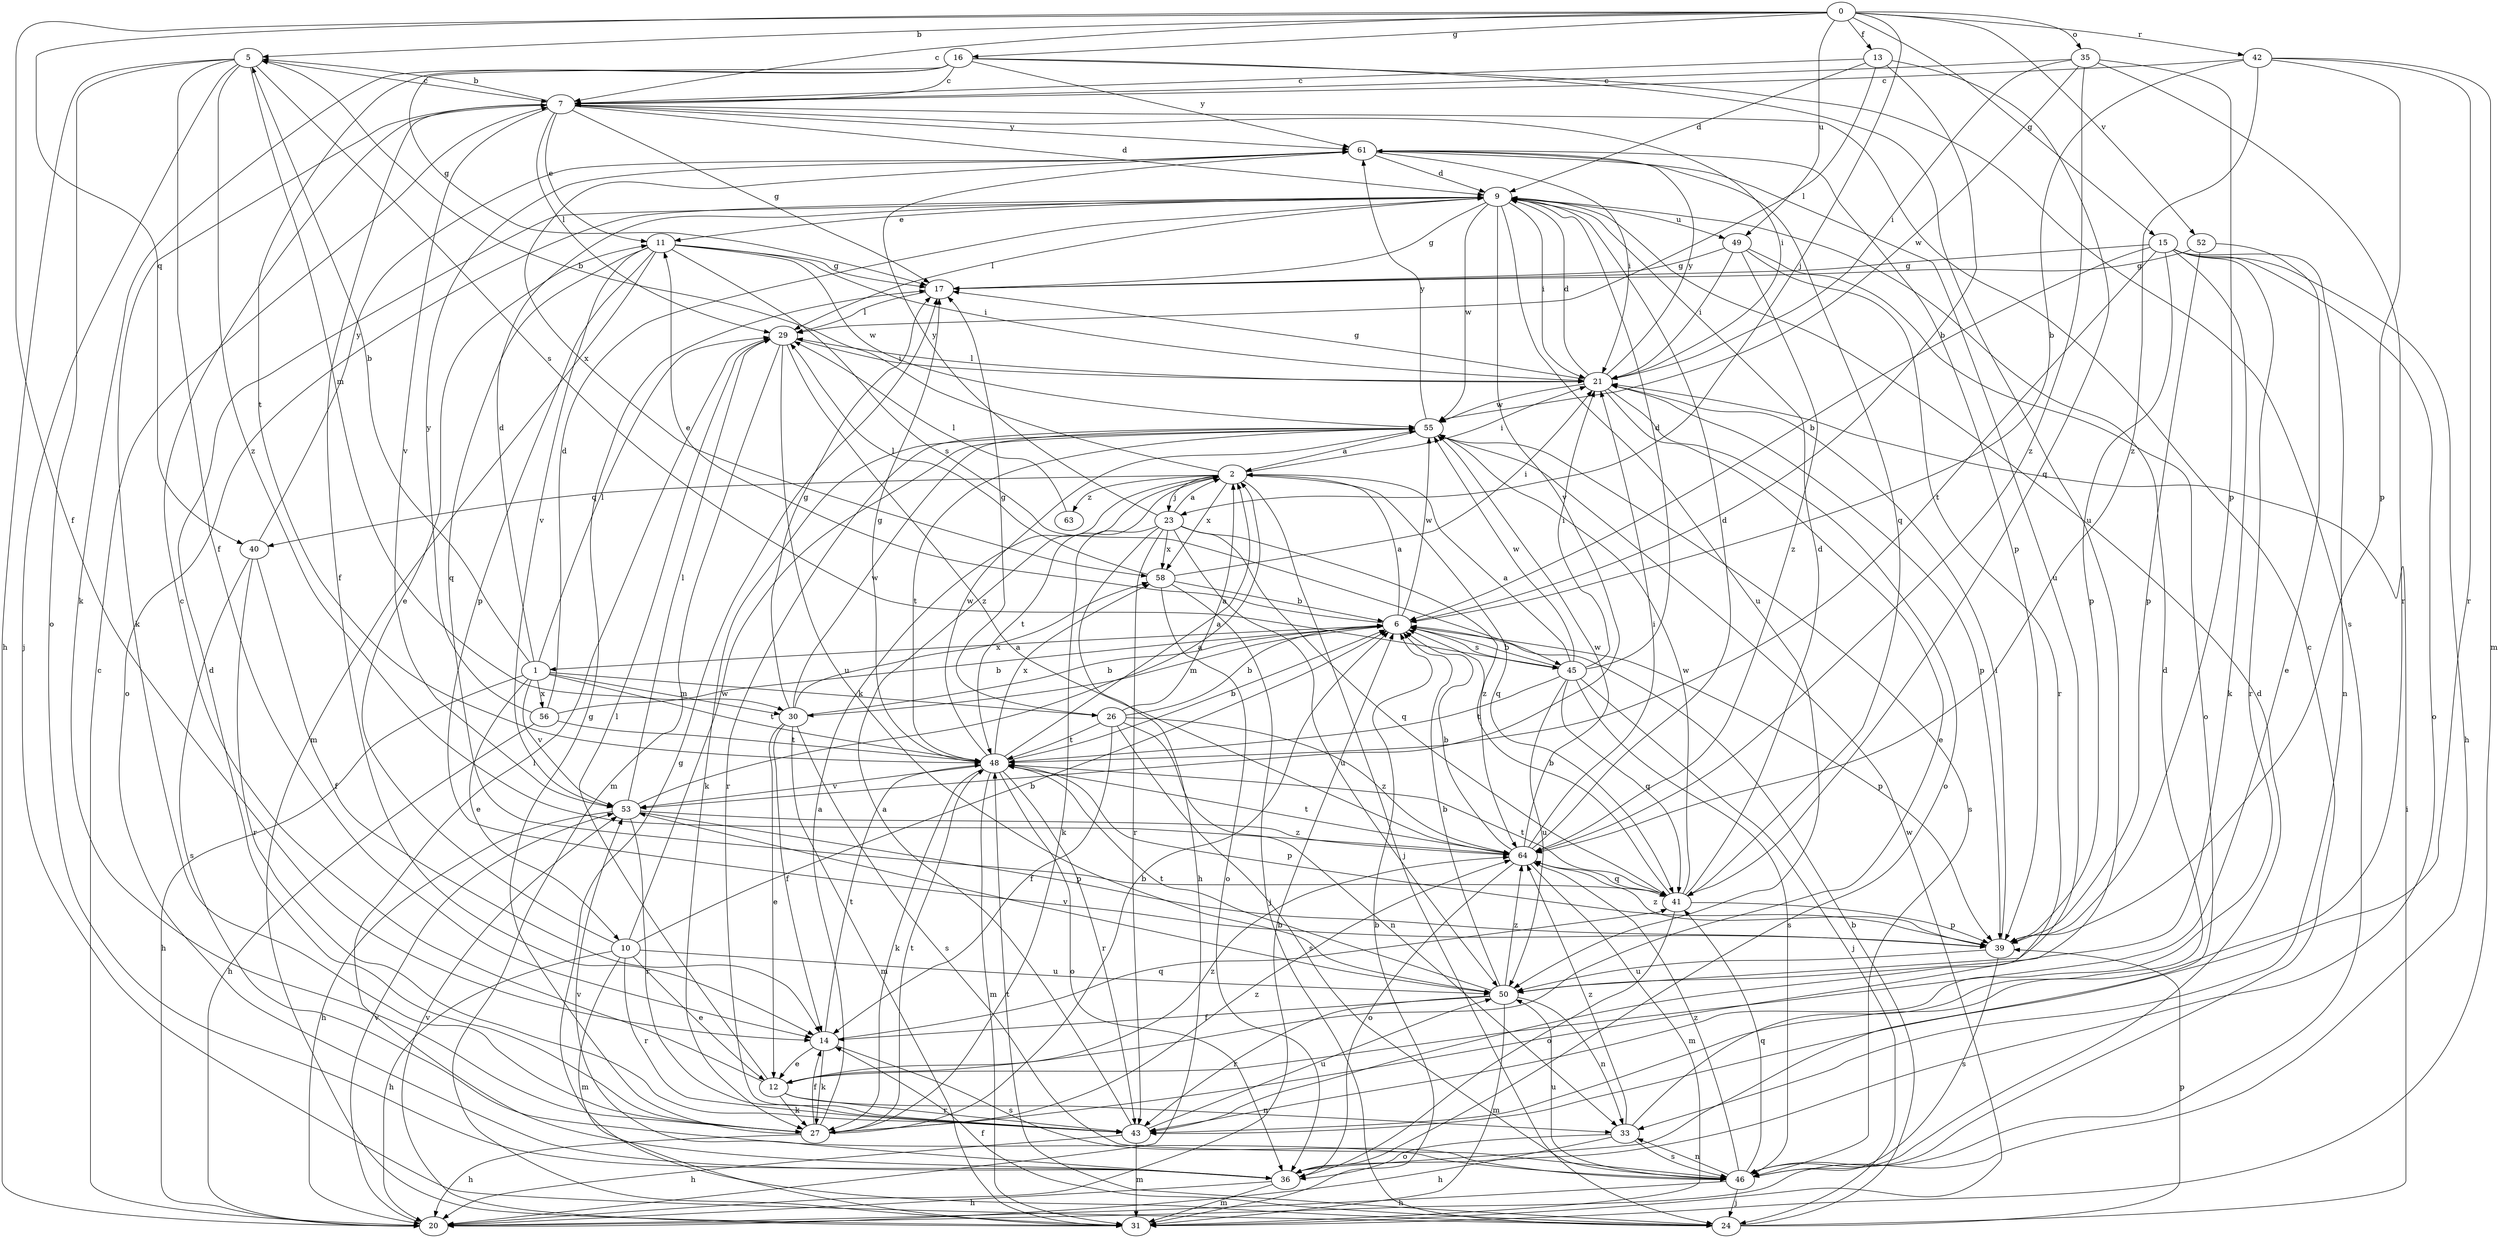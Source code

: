 strict digraph  {
0;
1;
2;
5;
6;
7;
9;
10;
11;
12;
13;
14;
15;
16;
17;
20;
21;
23;
24;
26;
27;
29;
30;
31;
33;
35;
36;
39;
40;
41;
42;
43;
45;
46;
48;
49;
50;
52;
53;
55;
56;
58;
61;
63;
64;
0 -> 5  [label=b];
0 -> 7  [label=c];
0 -> 13  [label=f];
0 -> 14  [label=f];
0 -> 15  [label=g];
0 -> 16  [label=g];
0 -> 23  [label=j];
0 -> 35  [label=o];
0 -> 40  [label=q];
0 -> 42  [label=r];
0 -> 49  [label=u];
0 -> 52  [label=v];
1 -> 5  [label=b];
1 -> 9  [label=d];
1 -> 10  [label=e];
1 -> 20  [label=h];
1 -> 26  [label=k];
1 -> 29  [label=l];
1 -> 30  [label=m];
1 -> 48  [label=t];
1 -> 53  [label=v];
1 -> 56  [label=x];
2 -> 5  [label=b];
2 -> 21  [label=i];
2 -> 23  [label=j];
2 -> 24  [label=j];
2 -> 40  [label=q];
2 -> 41  [label=q];
2 -> 48  [label=t];
2 -> 58  [label=x];
2 -> 63  [label=z];
5 -> 7  [label=c];
5 -> 14  [label=f];
5 -> 20  [label=h];
5 -> 24  [label=j];
5 -> 30  [label=m];
5 -> 36  [label=o];
5 -> 45  [label=s];
5 -> 64  [label=z];
6 -> 1  [label=a];
6 -> 2  [label=a];
6 -> 11  [label=e];
6 -> 30  [label=m];
6 -> 39  [label=p];
6 -> 45  [label=s];
6 -> 55  [label=w];
7 -> 5  [label=b];
7 -> 9  [label=d];
7 -> 11  [label=e];
7 -> 14  [label=f];
7 -> 17  [label=g];
7 -> 21  [label=i];
7 -> 27  [label=k];
7 -> 29  [label=l];
7 -> 53  [label=v];
7 -> 61  [label=y];
9 -> 11  [label=e];
9 -> 17  [label=g];
9 -> 21  [label=i];
9 -> 29  [label=l];
9 -> 36  [label=o];
9 -> 49  [label=u];
9 -> 50  [label=u];
9 -> 53  [label=v];
9 -> 55  [label=w];
10 -> 6  [label=b];
10 -> 11  [label=e];
10 -> 12  [label=e];
10 -> 20  [label=h];
10 -> 31  [label=m];
10 -> 43  [label=r];
10 -> 50  [label=u];
10 -> 55  [label=w];
11 -> 17  [label=g];
11 -> 21  [label=i];
11 -> 31  [label=m];
11 -> 39  [label=p];
11 -> 41  [label=q];
11 -> 45  [label=s];
11 -> 53  [label=v];
11 -> 55  [label=w];
12 -> 7  [label=c];
12 -> 27  [label=k];
12 -> 29  [label=l];
12 -> 33  [label=n];
12 -> 43  [label=r];
12 -> 64  [label=z];
13 -> 6  [label=b];
13 -> 7  [label=c];
13 -> 9  [label=d];
13 -> 29  [label=l];
13 -> 41  [label=q];
14 -> 12  [label=e];
14 -> 27  [label=k];
14 -> 41  [label=q];
14 -> 46  [label=s];
14 -> 48  [label=t];
15 -> 6  [label=b];
15 -> 17  [label=g];
15 -> 20  [label=h];
15 -> 27  [label=k];
15 -> 33  [label=n];
15 -> 36  [label=o];
15 -> 39  [label=p];
15 -> 43  [label=r];
15 -> 48  [label=t];
16 -> 7  [label=c];
16 -> 17  [label=g];
16 -> 27  [label=k];
16 -> 46  [label=s];
16 -> 48  [label=t];
16 -> 50  [label=u];
16 -> 61  [label=y];
17 -> 29  [label=l];
20 -> 6  [label=b];
20 -> 7  [label=c];
20 -> 53  [label=v];
21 -> 9  [label=d];
21 -> 12  [label=e];
21 -> 17  [label=g];
21 -> 29  [label=l];
21 -> 36  [label=o];
21 -> 39  [label=p];
21 -> 55  [label=w];
21 -> 61  [label=y];
23 -> 2  [label=a];
23 -> 20  [label=h];
23 -> 27  [label=k];
23 -> 41  [label=q];
23 -> 43  [label=r];
23 -> 50  [label=u];
23 -> 58  [label=x];
23 -> 61  [label=y];
23 -> 64  [label=z];
24 -> 6  [label=b];
24 -> 14  [label=f];
24 -> 17  [label=g];
24 -> 21  [label=i];
24 -> 39  [label=p];
24 -> 48  [label=t];
26 -> 2  [label=a];
26 -> 6  [label=b];
26 -> 14  [label=f];
26 -> 17  [label=g];
26 -> 33  [label=n];
26 -> 46  [label=s];
26 -> 48  [label=t];
26 -> 64  [label=z];
27 -> 2  [label=a];
27 -> 6  [label=b];
27 -> 9  [label=d];
27 -> 14  [label=f];
27 -> 17  [label=g];
27 -> 20  [label=h];
27 -> 48  [label=t];
27 -> 64  [label=z];
29 -> 21  [label=i];
29 -> 31  [label=m];
29 -> 50  [label=u];
29 -> 64  [label=z];
30 -> 6  [label=b];
30 -> 12  [label=e];
30 -> 14  [label=f];
30 -> 17  [label=g];
30 -> 31  [label=m];
30 -> 46  [label=s];
30 -> 55  [label=w];
30 -> 58  [label=x];
31 -> 6  [label=b];
31 -> 53  [label=v];
31 -> 55  [label=w];
33 -> 9  [label=d];
33 -> 20  [label=h];
33 -> 36  [label=o];
33 -> 46  [label=s];
33 -> 64  [label=z];
35 -> 7  [label=c];
35 -> 21  [label=i];
35 -> 39  [label=p];
35 -> 43  [label=r];
35 -> 55  [label=w];
35 -> 64  [label=z];
36 -> 20  [label=h];
36 -> 29  [label=l];
36 -> 31  [label=m];
36 -> 53  [label=v];
39 -> 21  [label=i];
39 -> 46  [label=s];
39 -> 50  [label=u];
39 -> 64  [label=z];
40 -> 14  [label=f];
40 -> 43  [label=r];
40 -> 46  [label=s];
40 -> 61  [label=y];
41 -> 6  [label=b];
41 -> 9  [label=d];
41 -> 36  [label=o];
41 -> 39  [label=p];
41 -> 48  [label=t];
41 -> 55  [label=w];
42 -> 6  [label=b];
42 -> 7  [label=c];
42 -> 31  [label=m];
42 -> 39  [label=p];
42 -> 43  [label=r];
42 -> 64  [label=z];
43 -> 2  [label=a];
43 -> 20  [label=h];
43 -> 31  [label=m];
43 -> 50  [label=u];
45 -> 2  [label=a];
45 -> 6  [label=b];
45 -> 9  [label=d];
45 -> 21  [label=i];
45 -> 24  [label=j];
45 -> 41  [label=q];
45 -> 46  [label=s];
45 -> 48  [label=t];
45 -> 50  [label=u];
45 -> 55  [label=w];
46 -> 7  [label=c];
46 -> 9  [label=d];
46 -> 20  [label=h];
46 -> 24  [label=j];
46 -> 33  [label=n];
46 -> 41  [label=q];
46 -> 50  [label=u];
46 -> 64  [label=z];
48 -> 2  [label=a];
48 -> 6  [label=b];
48 -> 17  [label=g];
48 -> 27  [label=k];
48 -> 31  [label=m];
48 -> 36  [label=o];
48 -> 39  [label=p];
48 -> 43  [label=r];
48 -> 53  [label=v];
48 -> 55  [label=w];
48 -> 58  [label=x];
49 -> 17  [label=g];
49 -> 21  [label=i];
49 -> 36  [label=o];
49 -> 43  [label=r];
49 -> 64  [label=z];
50 -> 6  [label=b];
50 -> 14  [label=f];
50 -> 31  [label=m];
50 -> 33  [label=n];
50 -> 43  [label=r];
50 -> 48  [label=t];
50 -> 53  [label=v];
50 -> 64  [label=z];
52 -> 12  [label=e];
52 -> 17  [label=g];
52 -> 39  [label=p];
53 -> 2  [label=a];
53 -> 20  [label=h];
53 -> 29  [label=l];
53 -> 39  [label=p];
53 -> 43  [label=r];
53 -> 64  [label=z];
55 -> 2  [label=a];
55 -> 27  [label=k];
55 -> 43  [label=r];
55 -> 46  [label=s];
55 -> 48  [label=t];
55 -> 61  [label=y];
56 -> 6  [label=b];
56 -> 9  [label=d];
56 -> 20  [label=h];
56 -> 48  [label=t];
56 -> 61  [label=y];
58 -> 6  [label=b];
58 -> 21  [label=i];
58 -> 24  [label=j];
58 -> 29  [label=l];
58 -> 36  [label=o];
61 -> 9  [label=d];
61 -> 21  [label=i];
61 -> 39  [label=p];
61 -> 41  [label=q];
61 -> 50  [label=u];
61 -> 58  [label=x];
63 -> 29  [label=l];
64 -> 6  [label=b];
64 -> 9  [label=d];
64 -> 21  [label=i];
64 -> 31  [label=m];
64 -> 36  [label=o];
64 -> 41  [label=q];
64 -> 48  [label=t];
64 -> 55  [label=w];
}
